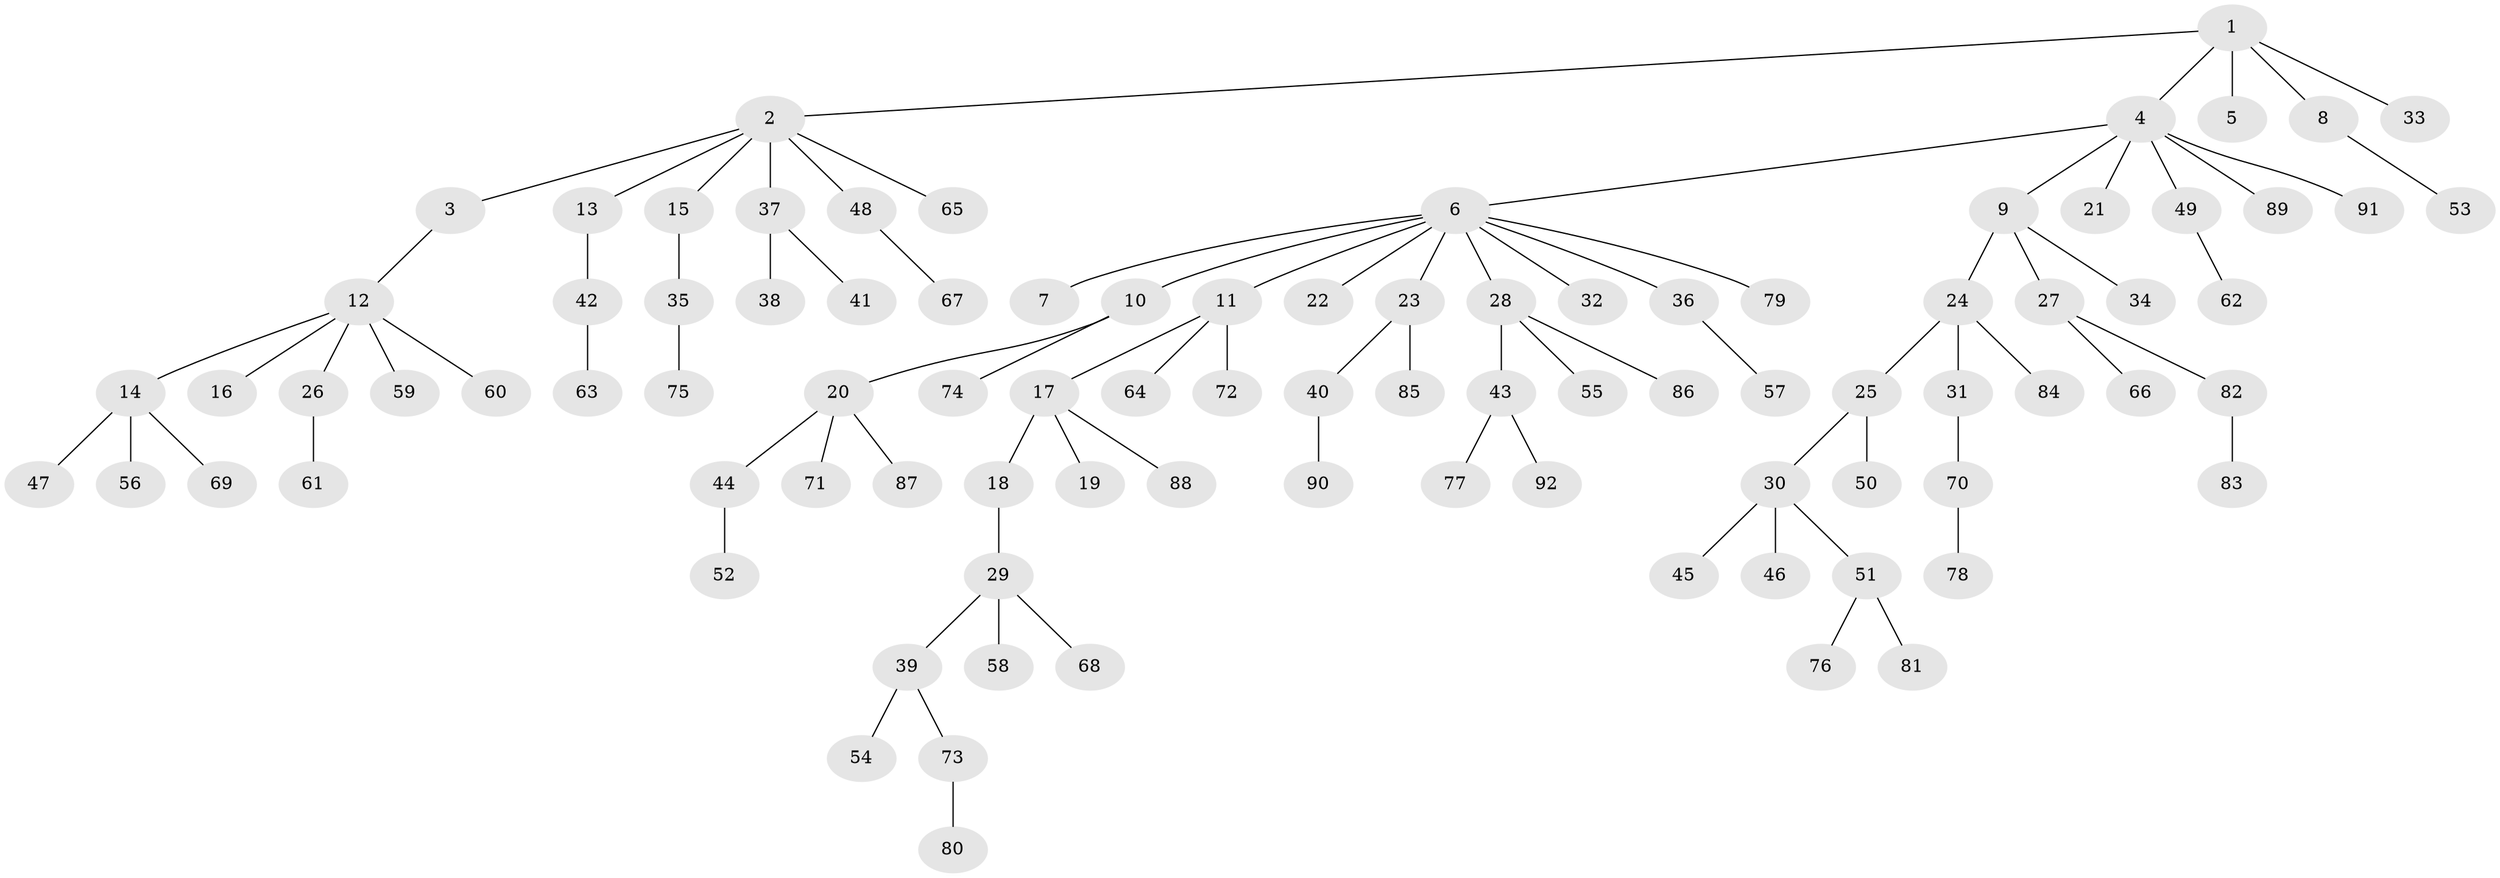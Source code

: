 // coarse degree distribution, {1: 0.734375, 4: 0.03125, 5: 0.046875, 2: 0.140625, 3: 0.015625, 16: 0.015625, 19: 0.015625}
// Generated by graph-tools (version 1.1) at 2025/56/03/04/25 21:56:06]
// undirected, 92 vertices, 91 edges
graph export_dot {
graph [start="1"]
  node [color=gray90,style=filled];
  1;
  2;
  3;
  4;
  5;
  6;
  7;
  8;
  9;
  10;
  11;
  12;
  13;
  14;
  15;
  16;
  17;
  18;
  19;
  20;
  21;
  22;
  23;
  24;
  25;
  26;
  27;
  28;
  29;
  30;
  31;
  32;
  33;
  34;
  35;
  36;
  37;
  38;
  39;
  40;
  41;
  42;
  43;
  44;
  45;
  46;
  47;
  48;
  49;
  50;
  51;
  52;
  53;
  54;
  55;
  56;
  57;
  58;
  59;
  60;
  61;
  62;
  63;
  64;
  65;
  66;
  67;
  68;
  69;
  70;
  71;
  72;
  73;
  74;
  75;
  76;
  77;
  78;
  79;
  80;
  81;
  82;
  83;
  84;
  85;
  86;
  87;
  88;
  89;
  90;
  91;
  92;
  1 -- 2;
  1 -- 4;
  1 -- 5;
  1 -- 8;
  1 -- 33;
  2 -- 3;
  2 -- 13;
  2 -- 15;
  2 -- 37;
  2 -- 48;
  2 -- 65;
  3 -- 12;
  4 -- 6;
  4 -- 9;
  4 -- 21;
  4 -- 49;
  4 -- 89;
  4 -- 91;
  6 -- 7;
  6 -- 10;
  6 -- 11;
  6 -- 22;
  6 -- 23;
  6 -- 28;
  6 -- 32;
  6 -- 36;
  6 -- 79;
  8 -- 53;
  9 -- 24;
  9 -- 27;
  9 -- 34;
  10 -- 20;
  10 -- 74;
  11 -- 17;
  11 -- 64;
  11 -- 72;
  12 -- 14;
  12 -- 16;
  12 -- 26;
  12 -- 59;
  12 -- 60;
  13 -- 42;
  14 -- 47;
  14 -- 56;
  14 -- 69;
  15 -- 35;
  17 -- 18;
  17 -- 19;
  17 -- 88;
  18 -- 29;
  20 -- 44;
  20 -- 71;
  20 -- 87;
  23 -- 40;
  23 -- 85;
  24 -- 25;
  24 -- 31;
  24 -- 84;
  25 -- 30;
  25 -- 50;
  26 -- 61;
  27 -- 66;
  27 -- 82;
  28 -- 43;
  28 -- 55;
  28 -- 86;
  29 -- 39;
  29 -- 58;
  29 -- 68;
  30 -- 45;
  30 -- 46;
  30 -- 51;
  31 -- 70;
  35 -- 75;
  36 -- 57;
  37 -- 38;
  37 -- 41;
  39 -- 54;
  39 -- 73;
  40 -- 90;
  42 -- 63;
  43 -- 77;
  43 -- 92;
  44 -- 52;
  48 -- 67;
  49 -- 62;
  51 -- 76;
  51 -- 81;
  70 -- 78;
  73 -- 80;
  82 -- 83;
}
